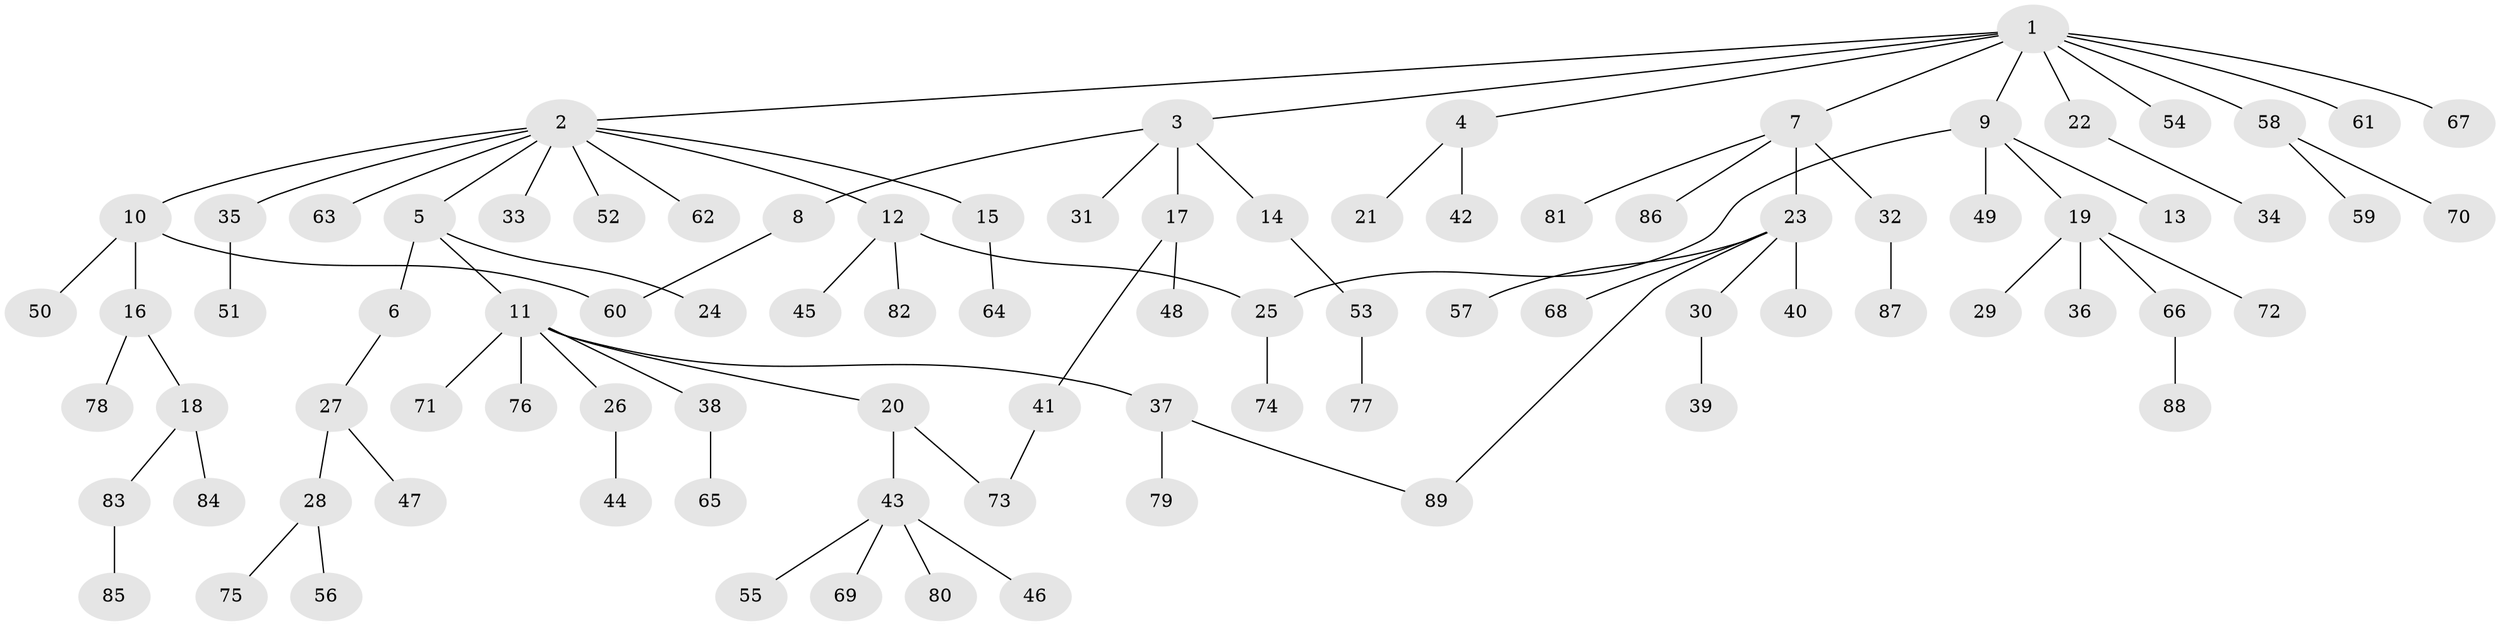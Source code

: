 // coarse degree distribution, {9: 0.037037037037037035, 4: 0.07407407407407407, 2: 0.24074074074074073, 3: 0.09259259259259259, 6: 0.018518518518518517, 1: 0.5185185185185185, 5: 0.018518518518518517}
// Generated by graph-tools (version 1.1) at 2025/50/03/04/25 22:50:26]
// undirected, 89 vertices, 92 edges
graph export_dot {
  node [color=gray90,style=filled];
  1;
  2;
  3;
  4;
  5;
  6;
  7;
  8;
  9;
  10;
  11;
  12;
  13;
  14;
  15;
  16;
  17;
  18;
  19;
  20;
  21;
  22;
  23;
  24;
  25;
  26;
  27;
  28;
  29;
  30;
  31;
  32;
  33;
  34;
  35;
  36;
  37;
  38;
  39;
  40;
  41;
  42;
  43;
  44;
  45;
  46;
  47;
  48;
  49;
  50;
  51;
  52;
  53;
  54;
  55;
  56;
  57;
  58;
  59;
  60;
  61;
  62;
  63;
  64;
  65;
  66;
  67;
  68;
  69;
  70;
  71;
  72;
  73;
  74;
  75;
  76;
  77;
  78;
  79;
  80;
  81;
  82;
  83;
  84;
  85;
  86;
  87;
  88;
  89;
  1 -- 2;
  1 -- 3;
  1 -- 4;
  1 -- 7;
  1 -- 9;
  1 -- 22;
  1 -- 54;
  1 -- 58;
  1 -- 61;
  1 -- 67;
  2 -- 5;
  2 -- 10;
  2 -- 12;
  2 -- 15;
  2 -- 33;
  2 -- 35;
  2 -- 52;
  2 -- 62;
  2 -- 63;
  3 -- 8;
  3 -- 14;
  3 -- 17;
  3 -- 31;
  4 -- 21;
  4 -- 42;
  5 -- 6;
  5 -- 11;
  5 -- 24;
  6 -- 27;
  7 -- 23;
  7 -- 32;
  7 -- 81;
  7 -- 86;
  8 -- 60;
  9 -- 13;
  9 -- 19;
  9 -- 25;
  9 -- 49;
  10 -- 16;
  10 -- 50;
  10 -- 60;
  11 -- 20;
  11 -- 26;
  11 -- 37;
  11 -- 38;
  11 -- 71;
  11 -- 76;
  12 -- 25;
  12 -- 45;
  12 -- 82;
  14 -- 53;
  15 -- 64;
  16 -- 18;
  16 -- 78;
  17 -- 41;
  17 -- 48;
  18 -- 83;
  18 -- 84;
  19 -- 29;
  19 -- 36;
  19 -- 66;
  19 -- 72;
  20 -- 43;
  20 -- 73;
  22 -- 34;
  23 -- 30;
  23 -- 40;
  23 -- 57;
  23 -- 68;
  23 -- 89;
  25 -- 74;
  26 -- 44;
  27 -- 28;
  27 -- 47;
  28 -- 56;
  28 -- 75;
  30 -- 39;
  32 -- 87;
  35 -- 51;
  37 -- 79;
  37 -- 89;
  38 -- 65;
  41 -- 73;
  43 -- 46;
  43 -- 55;
  43 -- 69;
  43 -- 80;
  53 -- 77;
  58 -- 59;
  58 -- 70;
  66 -- 88;
  83 -- 85;
}

